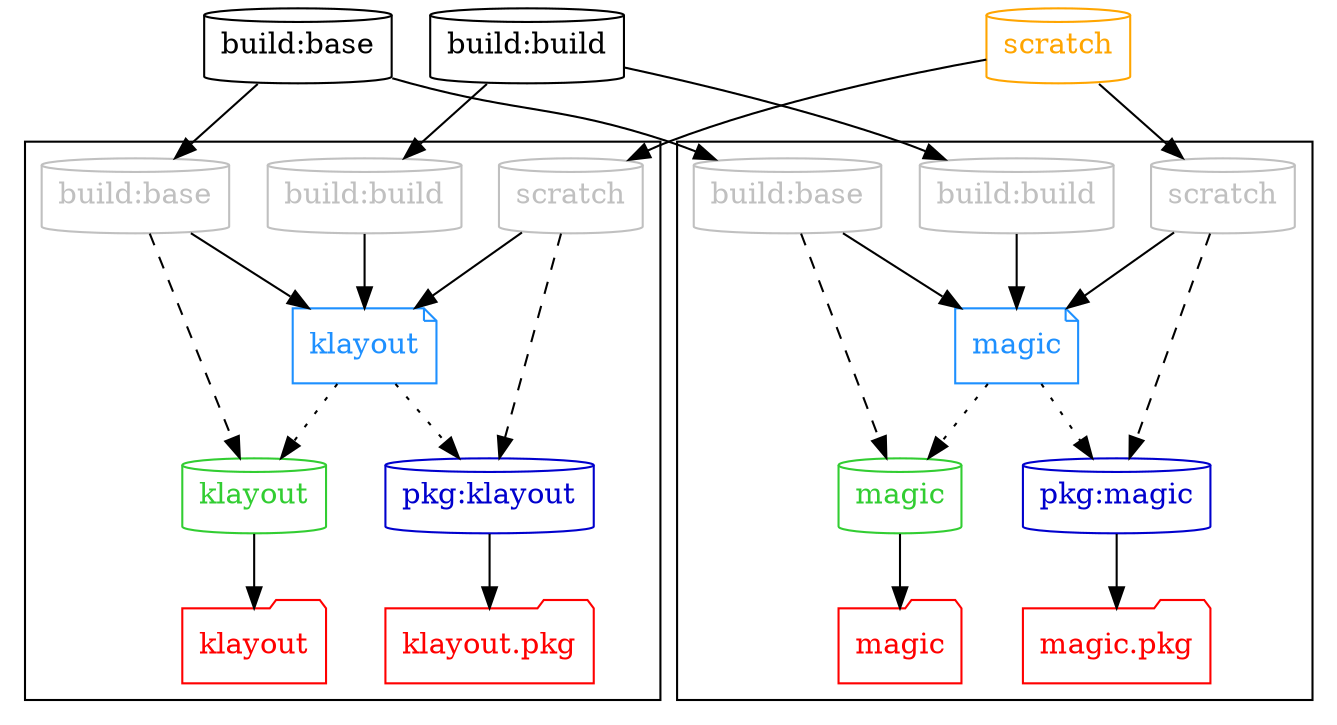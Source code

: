 # Authors:
#   Unai Martinez-Corral
#
# Copyright 2021 Unai Martinez-Corral <unai.martinezcorral@ehu.eus>
#
# Licensed under the Apache License, Version 2.0 (the "License");
# you may not use this file except in compliance with the License.
# You may obtain a copy of the License at
#
#     http://www.apache.org/licenses/LICENSE-2.0
#
# Unless required by applicable law or agreed to in writing, software
# distributed under the License is distributed on an "AS IS" BASIS,
# WITHOUT WARRANTIES OR CONDITIONS OF ANY KIND, either express or implied.
# See the License for the specific language governing permissions and
# limitations under the License.
#
# SPDX-License-Identifier: Apache-2.0

digraph G {

  #splines=polyline; #curved
  newrank=true;

  # Dockerfiles

  { node [shape=note, color=dodgerblue, fontcolor=dodgerblue]
    d_klayout [label="klayout"];
    d_magic [label="magic"];
  }

  # Images

  { node [shape=cylinder]
    "build:build"
    "build:base"
    { node [color=limegreen, fontcolor=limegreen]
      "klayout"
      "magic"
    }
    { node [color=mediumblue, fontcolor=mediumblue]
      "pkg:klayout"
      "pkg:magic"
    }
  }

  # External images

  { node [shape=cylinder, color=orange, fontcolor=orange]
    "scratch"
  }

  { rank=same
    "build:build"
    "build:base"
    "scratch"
  }

  # Workflows

  subgraph cluster_klayout {
    { rank=same
      node [shape=cylinder, color=grey, fontcolor=grey]
      "p_klayout_build:build" [label="build:build"]
      "p_klayout_build:base" [label="build:base"]
      "p_klayout_scratch" [label="scratch"]
    }

    d_klayout -> {
      "klayout"
      "pkg:klayout"
    } [style=dotted];

    {
      node [shape=folder, color=red, fontcolor=red]
      "t_klayout" [label="klayout"];
      "t_pkg:klayout" [label="klayout.pkg"];
    }

    "klayout" -> "t_klayout";
    "pkg:klayout" -> "t_pkg:klayout";
  }

  subgraph cluster_magic {
    { rank=same
      node [shape=cylinder, color=grey, fontcolor=grey]
      "p_magic_build:build" [label="build:build"]
      "p_magic_build:base" [label="build:base"]
      "p_magic_scratch" [label="scratch"]
    }

    d_magic -> {
      "magic"
      "pkg:magic"
    } [style=dotted];

    {
      node [shape=folder, color=red, fontcolor=red]
      "t_magic" [label="magic"];
      "t_pkg:magic" [label="magic.pkg"];
    }

    "magic" -> "t_magic";
    "pkg:magic" -> "t_pkg:magic";
  }

  # Dockerfile dependencies

  "build:build" -> "p_klayout_build:build" -> d_klayout;
  "build:base" -> "p_klayout_build:base" -> d_klayout;
  "scratch" -> "p_klayout_scratch" -> d_klayout;

  "build:build" -> "p_magic_build:build" -> d_magic;
  "build:base" -> "p_magic_build:base" -> d_magic;
  "scratch" -> "p_magic_scratch" -> d_magic;

  # Image dependencies

  { edge [style=dashed]
    "p_klayout_build:base" -> "klayout";
    "p_klayout_scratch" -> "pkg:klayout";
    "p_magic_build:base" -> "magic";
    "p_magic_scratch" -> "pkg:magic";
  }

}
